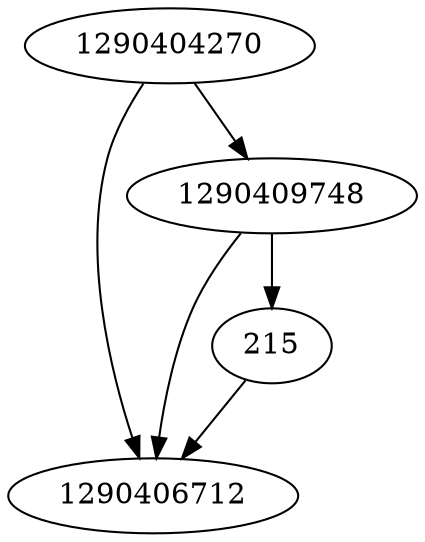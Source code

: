 strict digraph  {
1290406712;
1290409748;
1290404270;
215;
1290409748 -> 215;
1290409748 -> 1290406712;
1290404270 -> 1290409748;
1290404270 -> 1290406712;
215 -> 1290406712;
}
